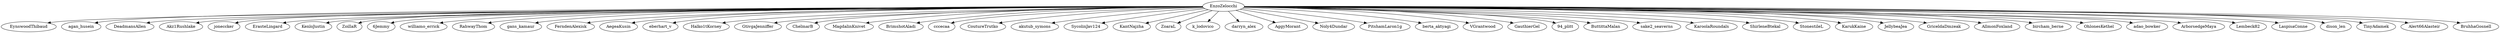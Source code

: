 strict digraph {
"EnzoZelocchi" -> "EynswoodThibaud"
"EnzoZelocchi" -> "agan_husein"
"EnzoZelocchi" -> "DeadmansAllen"
"EnzoZelocchi" -> "Akz1Rushlake"
"EnzoZelocchi" -> "joneccker"
"EnzoZelocchi" -> "ErasteLingard"
"EnzoZelocchi" -> "KenloJustin"
"EnzoZelocchi" -> "ZoillaR"
"EnzoZelocchi" -> "6Jemmy"
"EnzoZelocchi" -> "williamo_errick"
"EnzoZelocchi" -> "RahwayThom"
"EnzoZelocchi" -> "gans_kamaur"
"EnzoZelocchi" -> "FerndenAlexisk"
"EnzoZelocchi" -> "AegeaKusin"
"EnzoZelocchi" -> "eberhart_v"
"EnzoZelocchi" -> "Halko1tKorney"
"EnzoZelocchi" -> "GtivgaJenniffer"
"EnzoZelocchi" -> "ChelmarB"
"EnzoZelocchi" -> "MagdalinKnivet"
"EnzoZelocchi" -> "BrimshotAladi"
"EnzoZelocchi" -> "cccecaa"
"EnzoZelocchi" -> "CoutureTrutko"
"EnzoZelocchi" -> "akutub_symons"
"EnzoZelocchi" -> "SycolinJav124"
"EnzoZelocchi" -> "KantNajzha"
"EnzoZelocchi" -> "ZoaraL"
"EnzoZelocchi" -> "k_lodovico"
"EnzoZelocchi" -> "darryn_alex"
"EnzoZelocchi" -> "AggyMorant"
"EnzoZelocchi" -> "Noly4Dundar"
"EnzoZelocchi" -> "PitshamLaron1g"
"EnzoZelocchi" -> "berta_aktyagi"
"EnzoZelocchi" -> "VGrantwood"
"EnzoZelocchi" -> "GauthierGel"
"EnzoZelocchi" -> "94_plitt"
"EnzoZelocchi" -> "ButtittaMalan"
"EnzoZelocchi" -> "sake2_seaverns"
"EnzoZelocchi" -> "KaroolaRoundals"
"EnzoZelocchi" -> "ShirleneBtekal"
"EnzoZelocchi" -> "StonestileL"
"EnzoZelocchi" -> "KarukKaine"
"EnzoZelocchi" -> "JellybeaJea"
"EnzoZelocchi" -> "GriceldaDmzeak"
"EnzoZelocchi" -> "AllmonFoxland"
"EnzoZelocchi" -> "bircham_berne"
"EnzoZelocchi" -> "OhlonesKethel"
"EnzoZelocchi" -> "adao_bowker"
"EnzoZelocchi" -> "ArborsedgeMaya"
"EnzoZelocchi" -> "Lembeck82"
"EnzoZelocchi" -> "LaspisaConne"
"EnzoZelocchi" -> "dison_len"
"EnzoZelocchi" -> "TinyAdamek"
"EnzoZelocchi" -> "Alert66Alasteir"
"EnzoZelocchi" -> "BruhhaGosnell"
}